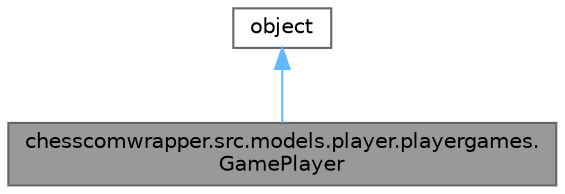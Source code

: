 digraph "chesscomwrapper.src.models.player.playergames.GamePlayer"
{
 // LATEX_PDF_SIZE
  bgcolor="transparent";
  edge [fontname=Helvetica,fontsize=10,labelfontname=Helvetica,labelfontsize=10];
  node [fontname=Helvetica,fontsize=10,shape=box,height=0.2,width=0.4];
  Node1 [label="chesscomwrapper.src.models.player.playergames.\lGamePlayer",height=0.2,width=0.4,color="gray40", fillcolor="grey60", style="filled", fontcolor="black",tooltip="Represents a chess.com game player in a game."];
  Node2 -> Node1 [dir="back",color="steelblue1",style="solid"];
  Node2 [label="object",height=0.2,width=0.4,color="gray40", fillcolor="white", style="filled",tooltip=" "];
}
